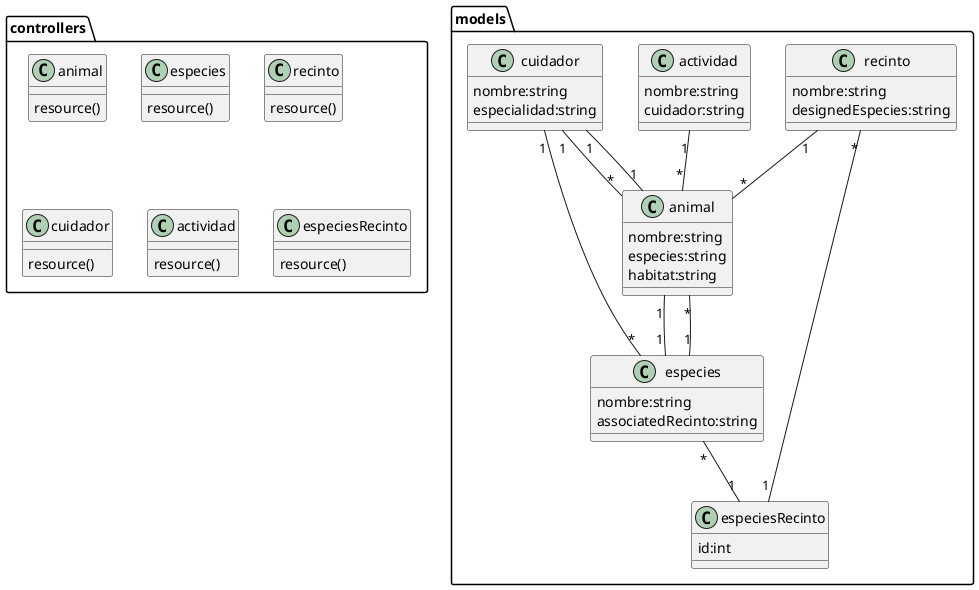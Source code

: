 @startuml sistema

class models.animal{
    nombre:string
    especies:string
    habitat:string
}
class models.especies{
    nombre:string
    associatedRecinto:string
}
class models.recinto{
    nombre:string
    designedEspecies:string
}
class models.cuidador{
    nombre:string
    especialidad:string
}
class models.actividad{
    nombre:string
    cuidador:string
}
class models.especiesRecinto{
    id:int
}
class controllers.animal{
    resource()
}
class controllers.especies{
    resource()
}
class controllers.recinto{
    resource()
}
class controllers.cuidador{
    resource()
}
class controllers.actividad{
    resource()
}
class controllers.especiesRecinto{
    resource()
}

models.animal"1"--"1"models.especies
models.especies"1"--"*"models.animal
models.recinto"1"--"*"models.animal
models.cuidador"1"--"*"models.animal
models.actividad"1"--"*"models.animal
models.cuidador"1"--"1"models.animal
models.cuidador"1"--"*"models.especies
models.especies"*"--"1"models.especiesRecinto
models.recinto"*"--"1"models.especiesRecinto
@enduml
